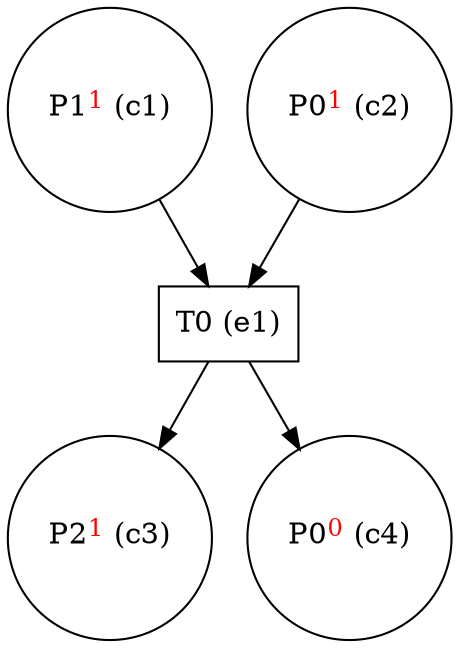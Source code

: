 digraph test {
  c1 -> e1;
  c2 -> e1;
  e1 -> c3;
  e1 -> c4;
  c1 [label= <P1<FONT COLOR="red"><SUP>1</SUP></FONT>&nbsp;(c1)> shape=circle];
  c2 [label= <P0<FONT COLOR="red"><SUP>1</SUP></FONT>&nbsp;(c2)> shape=circle];
  c3 [label= <P2<FONT COLOR="red"><SUP>1</SUP></FONT>&nbsp;(c3)> shape=circle];
  c4 [label= <P0<FONT COLOR="red"><SUP>0</SUP></FONT>&nbsp;(c4)> shape=circle];
  e1 [label="T0 (e1)" shape=box];
}
